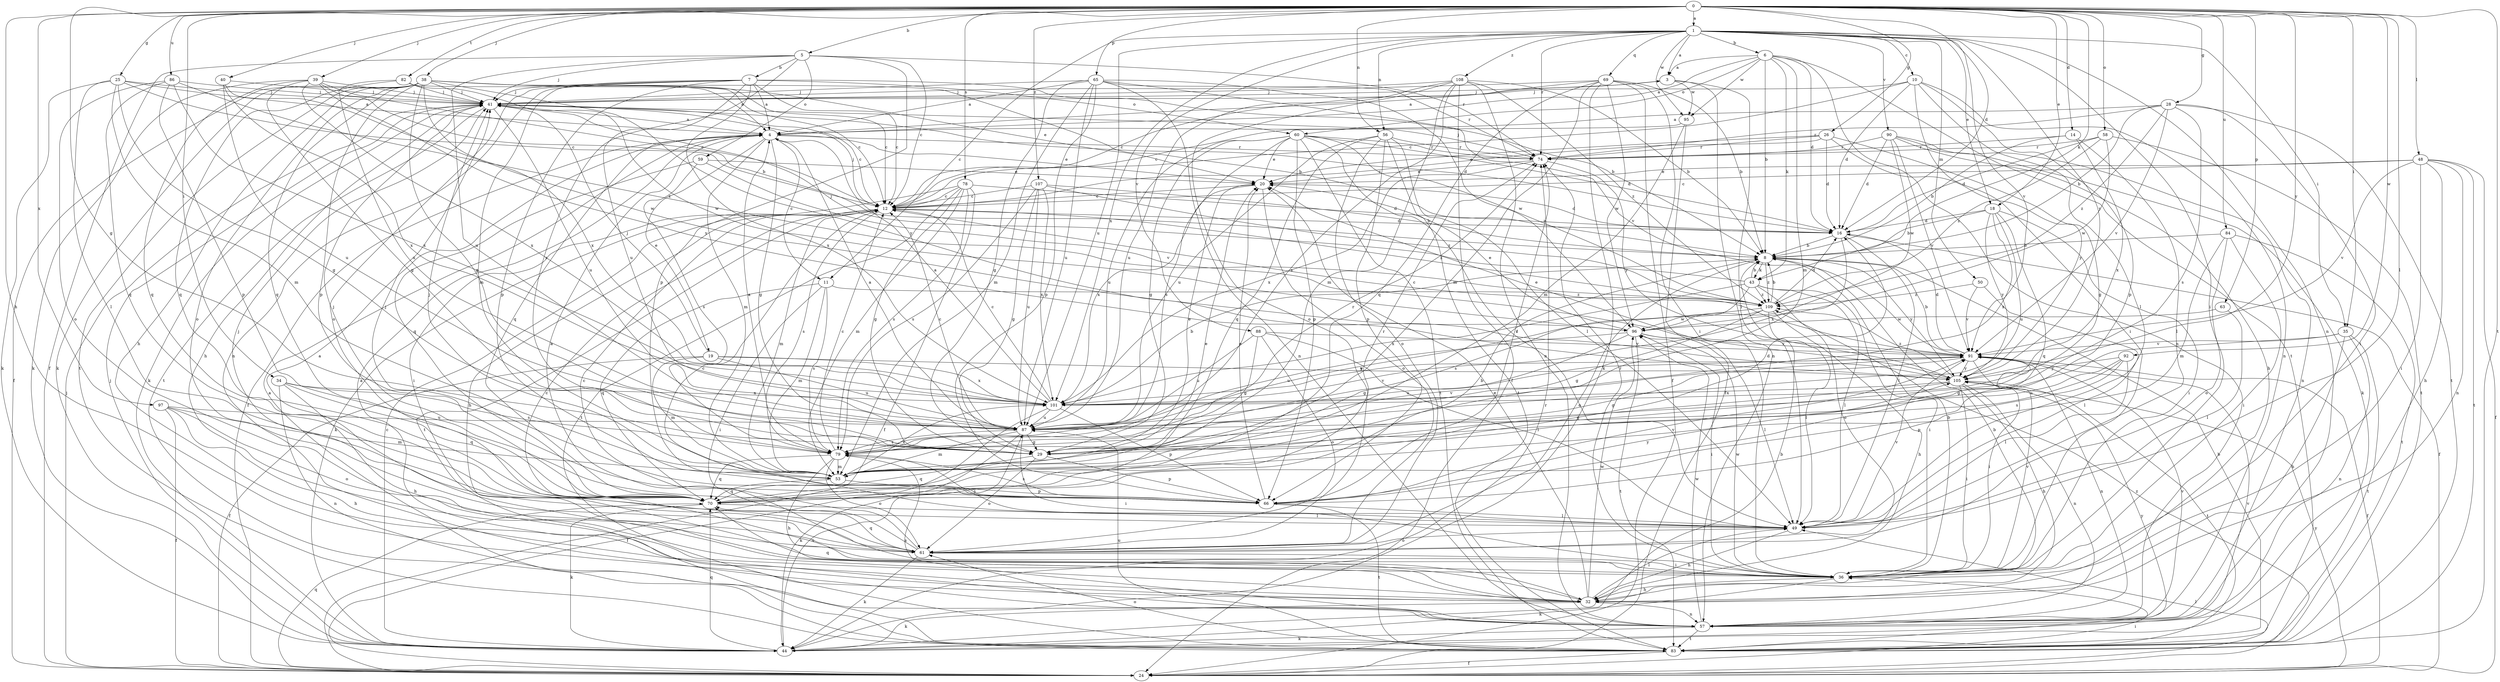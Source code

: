 strict digraph  {
0;
1;
3;
4;
5;
6;
7;
8;
10;
11;
12;
14;
16;
18;
19;
20;
24;
25;
26;
28;
29;
32;
34;
35;
36;
38;
39;
40;
41;
43;
44;
48;
49;
50;
53;
56;
57;
58;
59;
60;
61;
63;
65;
66;
69;
70;
74;
78;
79;
82;
83;
84;
86;
87;
88;
90;
91;
92;
95;
96;
97;
101;
105;
107;
108;
109;
0 -> 1  [label=a];
0 -> 5  [label=b];
0 -> 14  [label=d];
0 -> 16  [label=d];
0 -> 18  [label=e];
0 -> 25  [label=g];
0 -> 26  [label=g];
0 -> 28  [label=g];
0 -> 29  [label=g];
0 -> 32  [label=h];
0 -> 34  [label=i];
0 -> 35  [label=i];
0 -> 38  [label=j];
0 -> 39  [label=j];
0 -> 40  [label=j];
0 -> 43  [label=k];
0 -> 48  [label=l];
0 -> 49  [label=l];
0 -> 56  [label=n];
0 -> 58  [label=o];
0 -> 63  [label=p];
0 -> 65  [label=p];
0 -> 78  [label=s];
0 -> 82  [label=t];
0 -> 83  [label=t];
0 -> 84  [label=u];
0 -> 86  [label=u];
0 -> 92  [label=w];
0 -> 97  [label=x];
0 -> 105  [label=y];
0 -> 107  [label=z];
1 -> 3  [label=a];
1 -> 6  [label=b];
1 -> 10  [label=c];
1 -> 11  [label=c];
1 -> 18  [label=e];
1 -> 35  [label=i];
1 -> 36  [label=i];
1 -> 50  [label=m];
1 -> 56  [label=n];
1 -> 57  [label=n];
1 -> 69  [label=q];
1 -> 74  [label=r];
1 -> 87  [label=u];
1 -> 88  [label=v];
1 -> 90  [label=v];
1 -> 91  [label=v];
1 -> 95  [label=w];
1 -> 101  [label=x];
1 -> 105  [label=y];
1 -> 108  [label=z];
3 -> 41  [label=j];
3 -> 49  [label=l];
3 -> 57  [label=n];
3 -> 95  [label=w];
4 -> 3  [label=a];
4 -> 11  [label=c];
4 -> 19  [label=e];
4 -> 20  [label=e];
4 -> 24  [label=f];
4 -> 29  [label=g];
4 -> 53  [label=m];
4 -> 70  [label=q];
4 -> 74  [label=r];
5 -> 7  [label=b];
5 -> 12  [label=c];
5 -> 24  [label=f];
5 -> 41  [label=j];
5 -> 59  [label=o];
5 -> 66  [label=p];
5 -> 74  [label=r];
5 -> 79  [label=s];
5 -> 87  [label=u];
6 -> 3  [label=a];
6 -> 4  [label=a];
6 -> 8  [label=b];
6 -> 16  [label=d];
6 -> 43  [label=k];
6 -> 53  [label=m];
6 -> 57  [label=n];
6 -> 60  [label=o];
6 -> 83  [label=t];
6 -> 95  [label=w];
7 -> 4  [label=a];
7 -> 8  [label=b];
7 -> 12  [label=c];
7 -> 41  [label=j];
7 -> 53  [label=m];
7 -> 57  [label=n];
7 -> 60  [label=o];
7 -> 61  [label=o];
7 -> 66  [label=p];
7 -> 87  [label=u];
7 -> 101  [label=x];
8 -> 43  [label=k];
8 -> 61  [label=o];
8 -> 105  [label=y];
8 -> 109  [label=z];
10 -> 12  [label=c];
10 -> 16  [label=d];
10 -> 36  [label=i];
10 -> 41  [label=j];
10 -> 49  [label=l];
10 -> 57  [label=n];
10 -> 66  [label=p];
11 -> 36  [label=i];
11 -> 53  [label=m];
11 -> 70  [label=q];
11 -> 79  [label=s];
11 -> 109  [label=z];
12 -> 16  [label=d];
12 -> 32  [label=h];
12 -> 41  [label=j];
12 -> 44  [label=k];
12 -> 53  [label=m];
12 -> 79  [label=s];
12 -> 83  [label=t];
12 -> 109  [label=z];
14 -> 8  [label=b];
14 -> 49  [label=l];
14 -> 74  [label=r];
14 -> 101  [label=x];
16 -> 8  [label=b];
16 -> 24  [label=f];
16 -> 49  [label=l];
16 -> 101  [label=x];
18 -> 8  [label=b];
18 -> 16  [label=d];
18 -> 36  [label=i];
18 -> 70  [label=q];
18 -> 87  [label=u];
18 -> 101  [label=x];
18 -> 105  [label=y];
19 -> 24  [label=f];
19 -> 41  [label=j];
19 -> 53  [label=m];
19 -> 87  [label=u];
19 -> 101  [label=x];
19 -> 105  [label=y];
20 -> 12  [label=c];
20 -> 16  [label=d];
20 -> 61  [label=o];
20 -> 101  [label=x];
24 -> 36  [label=i];
24 -> 41  [label=j];
24 -> 49  [label=l];
24 -> 70  [label=q];
24 -> 105  [label=y];
24 -> 109  [label=z];
25 -> 4  [label=a];
25 -> 12  [label=c];
25 -> 29  [label=g];
25 -> 41  [label=j];
25 -> 44  [label=k];
25 -> 49  [label=l];
25 -> 53  [label=m];
26 -> 12  [label=c];
26 -> 16  [label=d];
26 -> 20  [label=e];
26 -> 29  [label=g];
26 -> 74  [label=r];
26 -> 105  [label=y];
28 -> 4  [label=a];
28 -> 8  [label=b];
28 -> 36  [label=i];
28 -> 74  [label=r];
28 -> 79  [label=s];
28 -> 83  [label=t];
28 -> 91  [label=v];
28 -> 109  [label=z];
29 -> 20  [label=e];
29 -> 61  [label=o];
29 -> 66  [label=p];
29 -> 70  [label=q];
32 -> 8  [label=b];
32 -> 20  [label=e];
32 -> 44  [label=k];
32 -> 49  [label=l];
32 -> 57  [label=n];
32 -> 70  [label=q];
32 -> 96  [label=w];
34 -> 32  [label=h];
34 -> 57  [label=n];
34 -> 70  [label=q];
34 -> 79  [label=s];
34 -> 101  [label=x];
35 -> 29  [label=g];
35 -> 32  [label=h];
35 -> 57  [label=n];
35 -> 83  [label=t];
35 -> 91  [label=v];
36 -> 4  [label=a];
36 -> 8  [label=b];
36 -> 12  [label=c];
36 -> 32  [label=h];
36 -> 44  [label=k];
36 -> 74  [label=r];
36 -> 91  [label=v];
36 -> 96  [label=w];
38 -> 4  [label=a];
38 -> 8  [label=b];
38 -> 12  [label=c];
38 -> 20  [label=e];
38 -> 24  [label=f];
38 -> 29  [label=g];
38 -> 32  [label=h];
38 -> 41  [label=j];
38 -> 44  [label=k];
38 -> 61  [label=o];
38 -> 66  [label=p];
38 -> 70  [label=q];
38 -> 83  [label=t];
38 -> 101  [label=x];
38 -> 105  [label=y];
39 -> 8  [label=b];
39 -> 12  [label=c];
39 -> 29  [label=g];
39 -> 41  [label=j];
39 -> 44  [label=k];
39 -> 70  [label=q];
39 -> 101  [label=x];
39 -> 105  [label=y];
40 -> 41  [label=j];
40 -> 87  [label=u];
40 -> 96  [label=w];
40 -> 101  [label=x];
41 -> 4  [label=a];
41 -> 12  [label=c];
41 -> 16  [label=d];
41 -> 32  [label=h];
41 -> 44  [label=k];
41 -> 83  [label=t];
41 -> 87  [label=u];
43 -> 8  [label=b];
43 -> 36  [label=i];
43 -> 41  [label=j];
43 -> 49  [label=l];
43 -> 61  [label=o];
43 -> 79  [label=s];
43 -> 101  [label=x];
43 -> 109  [label=z];
44 -> 8  [label=b];
44 -> 12  [label=c];
44 -> 41  [label=j];
44 -> 70  [label=q];
44 -> 74  [label=r];
44 -> 87  [label=u];
44 -> 91  [label=v];
48 -> 12  [label=c];
48 -> 20  [label=e];
48 -> 24  [label=f];
48 -> 32  [label=h];
48 -> 36  [label=i];
48 -> 57  [label=n];
48 -> 83  [label=t];
48 -> 91  [label=v];
49 -> 12  [label=c];
49 -> 32  [label=h];
49 -> 61  [label=o];
49 -> 79  [label=s];
49 -> 91  [label=v];
50 -> 49  [label=l];
50 -> 91  [label=v];
50 -> 109  [label=z];
53 -> 16  [label=d];
53 -> 41  [label=j];
53 -> 66  [label=p];
53 -> 70  [label=q];
53 -> 101  [label=x];
56 -> 49  [label=l];
56 -> 61  [label=o];
56 -> 66  [label=p];
56 -> 70  [label=q];
56 -> 74  [label=r];
56 -> 83  [label=t];
56 -> 87  [label=u];
57 -> 4  [label=a];
57 -> 44  [label=k];
57 -> 79  [label=s];
57 -> 83  [label=t];
57 -> 91  [label=v];
57 -> 96  [label=w];
58 -> 16  [label=d];
58 -> 74  [label=r];
58 -> 83  [label=t];
58 -> 96  [label=w];
58 -> 109  [label=z];
59 -> 20  [label=e];
59 -> 70  [label=q];
59 -> 79  [label=s];
59 -> 91  [label=v];
60 -> 16  [label=d];
60 -> 20  [label=e];
60 -> 29  [label=g];
60 -> 49  [label=l];
60 -> 66  [label=p];
60 -> 74  [label=r];
60 -> 79  [label=s];
60 -> 83  [label=t];
60 -> 87  [label=u];
60 -> 109  [label=z];
61 -> 4  [label=a];
61 -> 12  [label=c];
61 -> 36  [label=i];
61 -> 41  [label=j];
61 -> 44  [label=k];
61 -> 70  [label=q];
63 -> 49  [label=l];
63 -> 96  [label=w];
65 -> 4  [label=a];
65 -> 29  [label=g];
65 -> 41  [label=j];
65 -> 53  [label=m];
65 -> 57  [label=n];
65 -> 66  [label=p];
65 -> 74  [label=r];
65 -> 87  [label=u];
65 -> 91  [label=v];
65 -> 96  [label=w];
66 -> 20  [label=e];
66 -> 41  [label=j];
66 -> 49  [label=l];
66 -> 74  [label=r];
66 -> 79  [label=s];
66 -> 83  [label=t];
66 -> 91  [label=v];
66 -> 105  [label=y];
69 -> 8  [label=b];
69 -> 12  [label=c];
69 -> 24  [label=f];
69 -> 36  [label=i];
69 -> 41  [label=j];
69 -> 44  [label=k];
69 -> 53  [label=m];
69 -> 70  [label=q];
69 -> 96  [label=w];
70 -> 8  [label=b];
70 -> 20  [label=e];
70 -> 41  [label=j];
70 -> 44  [label=k];
70 -> 49  [label=l];
70 -> 74  [label=r];
74 -> 20  [label=e];
74 -> 41  [label=j];
74 -> 101  [label=x];
74 -> 105  [label=y];
78 -> 12  [label=c];
78 -> 16  [label=d];
78 -> 24  [label=f];
78 -> 29  [label=g];
78 -> 36  [label=i];
78 -> 53  [label=m];
78 -> 79  [label=s];
78 -> 83  [label=t];
79 -> 4  [label=a];
79 -> 12  [label=c];
79 -> 32  [label=h];
79 -> 53  [label=m];
79 -> 61  [label=o];
79 -> 70  [label=q];
79 -> 74  [label=r];
82 -> 12  [label=c];
82 -> 41  [label=j];
82 -> 70  [label=q];
82 -> 87  [label=u];
82 -> 96  [label=w];
83 -> 4  [label=a];
83 -> 8  [label=b];
83 -> 24  [label=f];
83 -> 61  [label=o];
83 -> 87  [label=u];
83 -> 105  [label=y];
84 -> 8  [label=b];
84 -> 36  [label=i];
84 -> 53  [label=m];
84 -> 61  [label=o];
84 -> 83  [label=t];
86 -> 41  [label=j];
86 -> 61  [label=o];
86 -> 66  [label=p];
86 -> 70  [label=q];
86 -> 101  [label=x];
86 -> 109  [label=z];
87 -> 4  [label=a];
87 -> 12  [label=c];
87 -> 29  [label=g];
87 -> 36  [label=i];
87 -> 44  [label=k];
87 -> 53  [label=m];
87 -> 79  [label=s];
87 -> 91  [label=v];
88 -> 29  [label=g];
88 -> 49  [label=l];
88 -> 61  [label=o];
88 -> 87  [label=u];
88 -> 91  [label=v];
90 -> 16  [label=d];
90 -> 32  [label=h];
90 -> 44  [label=k];
90 -> 57  [label=n];
90 -> 74  [label=r];
90 -> 91  [label=v];
90 -> 96  [label=w];
91 -> 8  [label=b];
91 -> 12  [label=c];
91 -> 16  [label=d];
91 -> 24  [label=f];
91 -> 29  [label=g];
91 -> 36  [label=i];
91 -> 57  [label=n];
91 -> 87  [label=u];
91 -> 105  [label=y];
92 -> 49  [label=l];
92 -> 66  [label=p];
92 -> 79  [label=s];
92 -> 87  [label=u];
92 -> 105  [label=y];
95 -> 12  [label=c];
95 -> 24  [label=f];
95 -> 53  [label=m];
96 -> 20  [label=e];
96 -> 29  [label=g];
96 -> 36  [label=i];
96 -> 49  [label=l];
96 -> 83  [label=t];
96 -> 87  [label=u];
96 -> 91  [label=v];
97 -> 24  [label=f];
97 -> 32  [label=h];
97 -> 53  [label=m];
97 -> 61  [label=o];
97 -> 87  [label=u];
101 -> 4  [label=a];
101 -> 8  [label=b];
101 -> 12  [label=c];
101 -> 24  [label=f];
101 -> 66  [label=p];
101 -> 87  [label=u];
101 -> 91  [label=v];
105 -> 20  [label=e];
105 -> 29  [label=g];
105 -> 32  [label=h];
105 -> 36  [label=i];
105 -> 57  [label=n];
105 -> 83  [label=t];
105 -> 101  [label=x];
105 -> 109  [label=z];
107 -> 8  [label=b];
107 -> 12  [label=c];
107 -> 29  [label=g];
107 -> 79  [label=s];
107 -> 87  [label=u];
107 -> 101  [label=x];
107 -> 109  [label=z];
108 -> 8  [label=b];
108 -> 24  [label=f];
108 -> 41  [label=j];
108 -> 53  [label=m];
108 -> 57  [label=n];
108 -> 61  [label=o];
108 -> 79  [label=s];
108 -> 87  [label=u];
108 -> 109  [label=z];
109 -> 8  [label=b];
109 -> 16  [label=d];
109 -> 29  [label=g];
109 -> 32  [label=h];
109 -> 49  [label=l];
109 -> 87  [label=u];
109 -> 96  [label=w];
}
